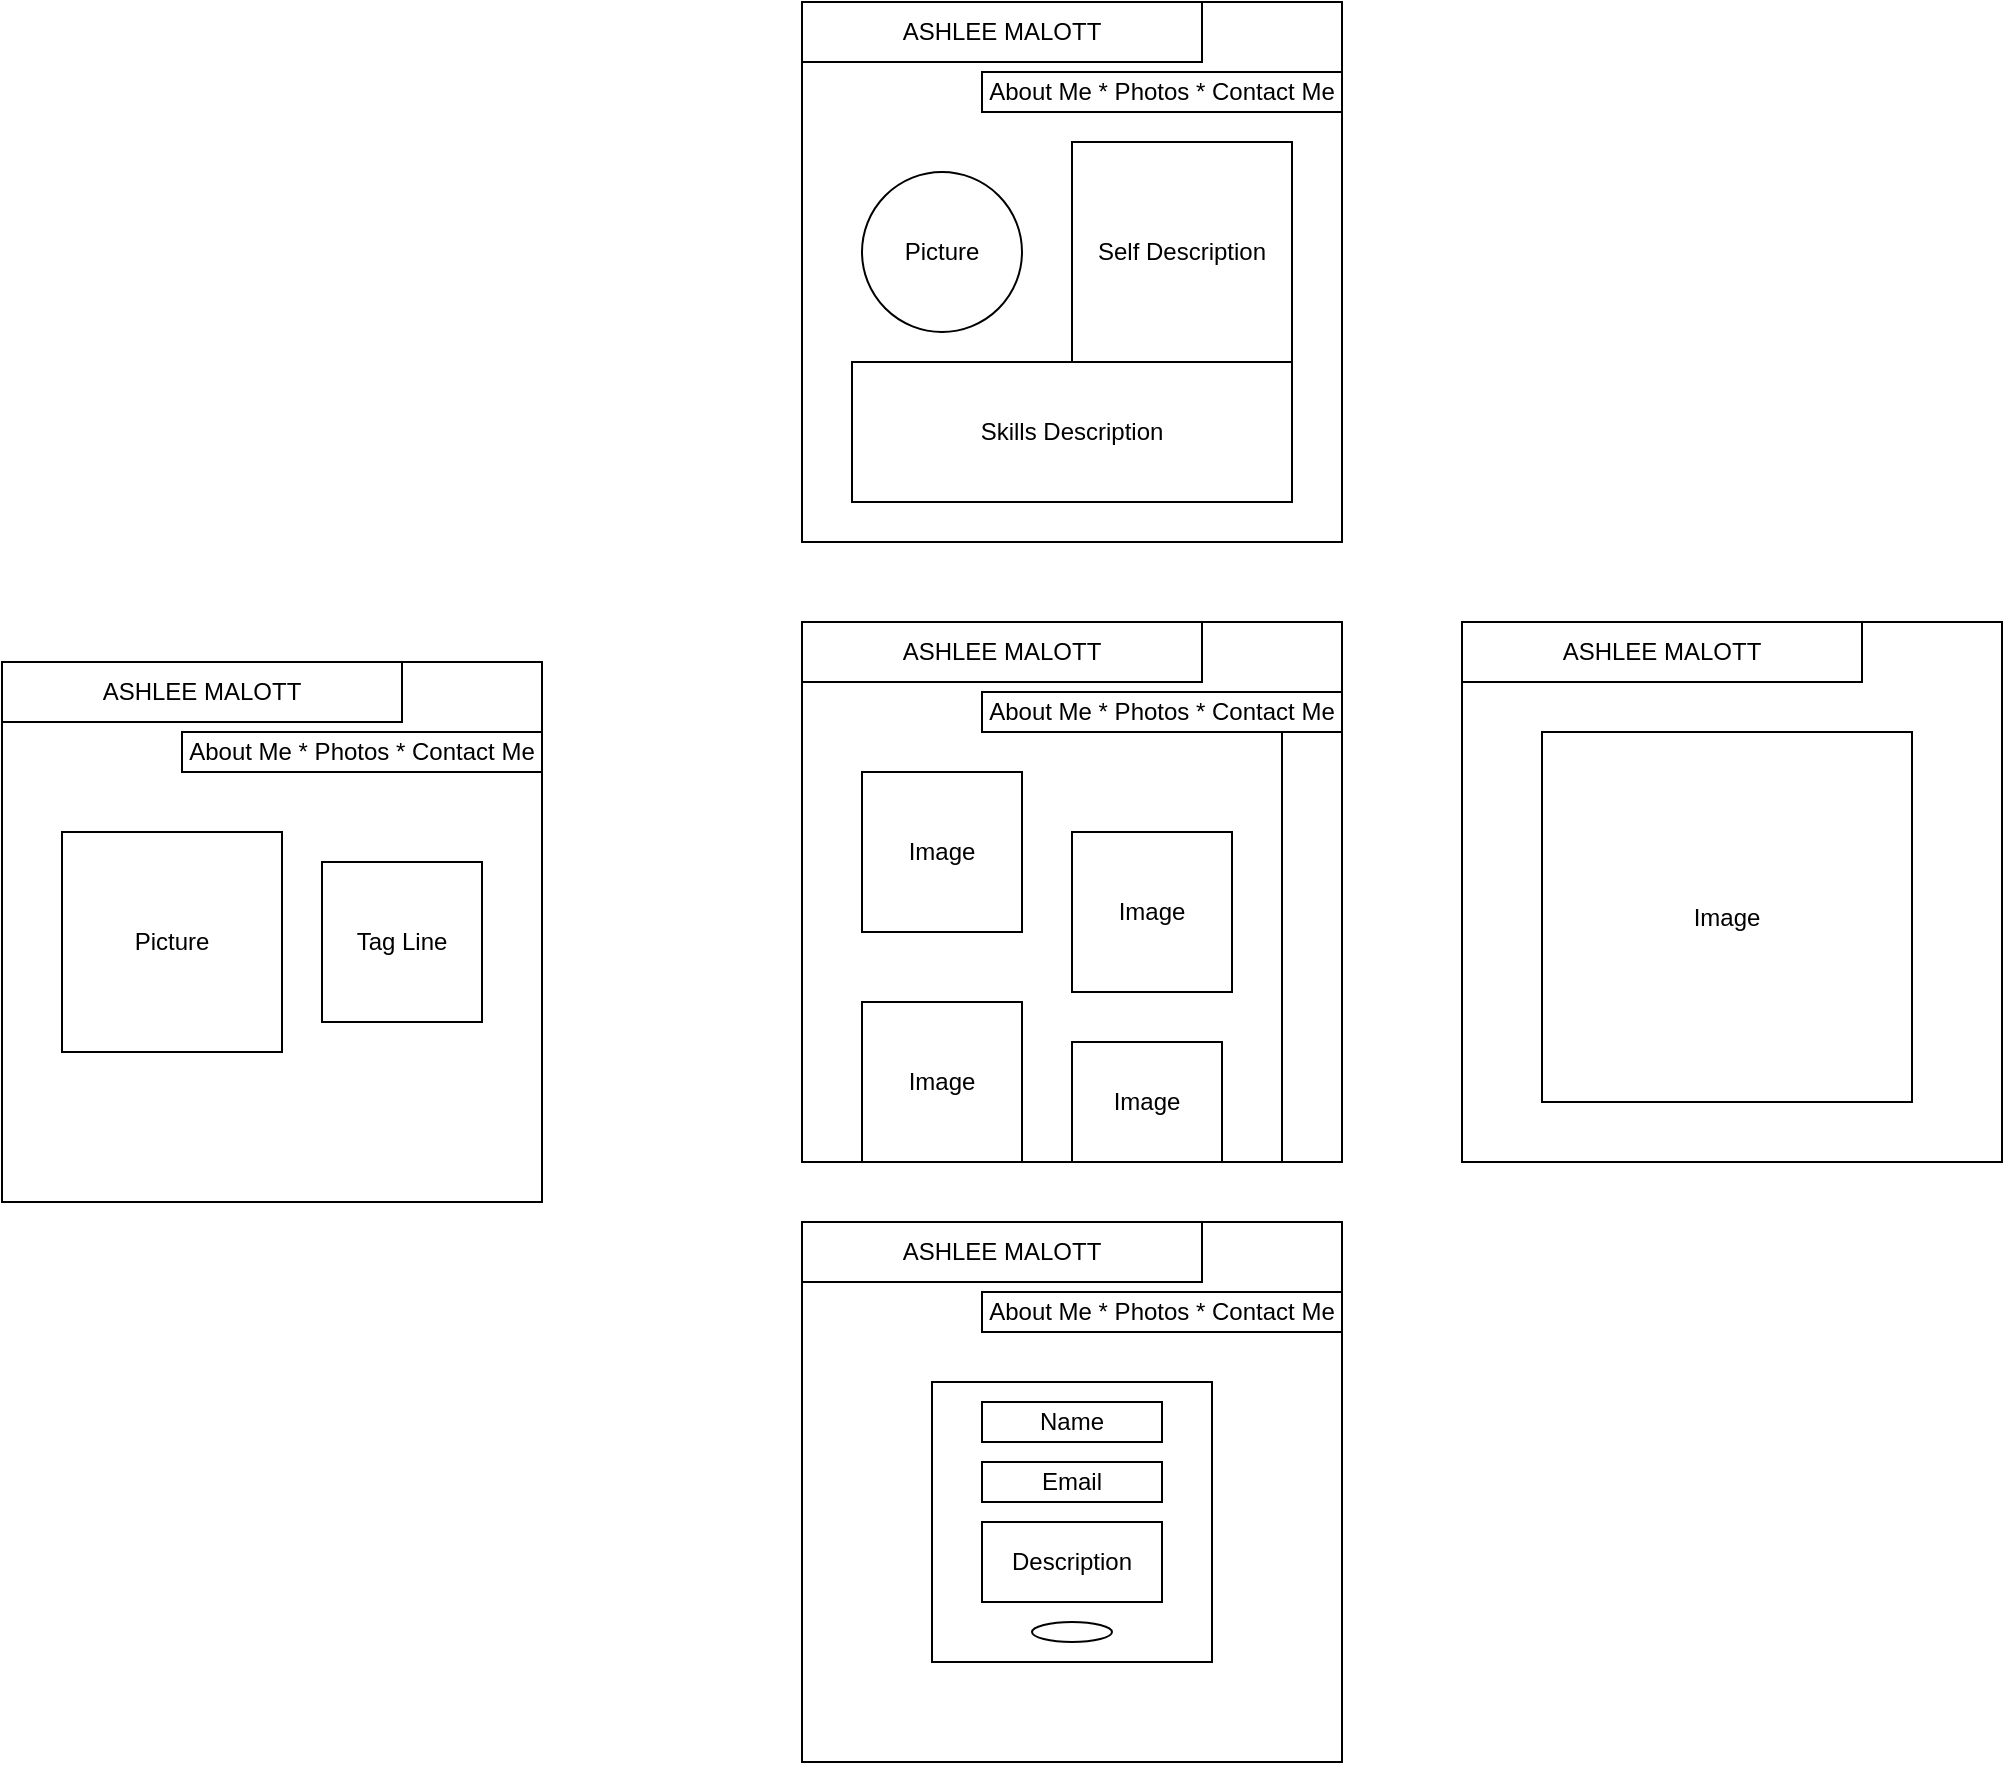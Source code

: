 <mxfile>
    <diagram id="wQF6aKym8i5nFiHGVKbn" name="Page-1">
        <mxGraphModel dx="922" dy="1600" grid="1" gridSize="10" guides="1" tooltips="1" connect="1" arrows="1" fold="1" page="1" pageScale="1" pageWidth="850" pageHeight="1100" math="0" shadow="0">
            <root>
                <mxCell id="0"/>
                <mxCell id="1" parent="0"/>
                <mxCell id="2" value="" style="whiteSpace=wrap;html=1;aspect=fixed;" vertex="1" parent="1">
                    <mxGeometry x="80" y="120" width="270" height="270" as="geometry"/>
                </mxCell>
                <mxCell id="3" value="ASHLEE MALOTT" style="rounded=0;whiteSpace=wrap;html=1;" vertex="1" parent="1">
                    <mxGeometry x="80" y="120" width="200" height="30" as="geometry"/>
                </mxCell>
                <mxCell id="6" value="Picture" style="whiteSpace=wrap;html=1;aspect=fixed;" vertex="1" parent="1">
                    <mxGeometry x="110" y="205" width="110" height="110" as="geometry"/>
                </mxCell>
                <mxCell id="9" value="About Me * Photos * Contact Me" style="rounded=0;whiteSpace=wrap;html=1;" vertex="1" parent="1">
                    <mxGeometry x="170" y="155" width="180" height="20" as="geometry"/>
                </mxCell>
                <mxCell id="21" value="Tag Line" style="whiteSpace=wrap;html=1;aspect=fixed;" vertex="1" parent="1">
                    <mxGeometry x="240" y="220" width="80" height="80" as="geometry"/>
                </mxCell>
                <mxCell id="22" value="" style="whiteSpace=wrap;html=1;aspect=fixed;" vertex="1" parent="1">
                    <mxGeometry x="480" y="400" width="270" height="270" as="geometry"/>
                </mxCell>
                <mxCell id="23" value="ASHLEE MALOTT" style="rounded=0;whiteSpace=wrap;html=1;" vertex="1" parent="1">
                    <mxGeometry x="480" y="400" width="200" height="30" as="geometry"/>
                </mxCell>
                <mxCell id="25" value="About Me * Photos * Contact Me" style="rounded=0;whiteSpace=wrap;html=1;" vertex="1" parent="1">
                    <mxGeometry x="570" y="435" width="180" height="20" as="geometry"/>
                </mxCell>
                <mxCell id="27" value="" style="whiteSpace=wrap;html=1;aspect=fixed;" vertex="1" parent="1">
                    <mxGeometry x="480" y="100" width="270" height="270" as="geometry"/>
                </mxCell>
                <mxCell id="28" value="ASHLEE MALOTT" style="rounded=0;whiteSpace=wrap;html=1;" vertex="1" parent="1">
                    <mxGeometry x="480" y="100" width="200" height="30" as="geometry"/>
                </mxCell>
                <mxCell id="30" value="About Me * Photos * Contact Me" style="rounded=0;whiteSpace=wrap;html=1;" vertex="1" parent="1">
                    <mxGeometry x="570" y="135" width="180" height="20" as="geometry"/>
                </mxCell>
                <mxCell id="32" value="" style="whiteSpace=wrap;html=1;aspect=fixed;" vertex="1" parent="1">
                    <mxGeometry x="480" y="-210" width="270" height="270" as="geometry"/>
                </mxCell>
                <mxCell id="33" value="ASHLEE MALOTT" style="rounded=0;whiteSpace=wrap;html=1;" vertex="1" parent="1">
                    <mxGeometry x="480" y="-210" width="200" height="30" as="geometry"/>
                </mxCell>
                <mxCell id="35" value="About Me * Photos * Contact Me" style="rounded=0;whiteSpace=wrap;html=1;" vertex="1" parent="1">
                    <mxGeometry x="570" y="-175" width="180" height="20" as="geometry"/>
                </mxCell>
                <mxCell id="36" value="Self Description" style="whiteSpace=wrap;html=1;aspect=fixed;" vertex="1" parent="1">
                    <mxGeometry x="615" y="-140" width="110" height="110" as="geometry"/>
                </mxCell>
                <mxCell id="37" value="" style="rounded=0;whiteSpace=wrap;html=1;direction=west;" vertex="1" parent="1">
                    <mxGeometry x="720" y="155" width="30" height="215" as="geometry"/>
                </mxCell>
                <mxCell id="39" value="Skills Description" style="rounded=0;whiteSpace=wrap;html=1;" vertex="1" parent="1">
                    <mxGeometry x="505" y="-30" width="220" height="70" as="geometry"/>
                </mxCell>
                <mxCell id="40" value="Picture" style="ellipse;whiteSpace=wrap;html=1;aspect=fixed;" vertex="1" parent="1">
                    <mxGeometry x="510" y="-125" width="80" height="80" as="geometry"/>
                </mxCell>
                <mxCell id="41" value="Image" style="whiteSpace=wrap;html=1;aspect=fixed;" vertex="1" parent="1">
                    <mxGeometry x="510" y="175" width="80" height="80" as="geometry"/>
                </mxCell>
                <mxCell id="42" value="Image" style="whiteSpace=wrap;html=1;aspect=fixed;" vertex="1" parent="1">
                    <mxGeometry x="615" y="205" width="80" height="80" as="geometry"/>
                </mxCell>
                <mxCell id="43" value="Image" style="whiteSpace=wrap;html=1;aspect=fixed;" vertex="1" parent="1">
                    <mxGeometry x="510" y="290" width="80" height="80" as="geometry"/>
                </mxCell>
                <mxCell id="44" value="Image" style="rounded=0;whiteSpace=wrap;html=1;" vertex="1" parent="1">
                    <mxGeometry x="615" y="310" width="75" height="60" as="geometry"/>
                </mxCell>
                <mxCell id="46" value="" style="whiteSpace=wrap;html=1;aspect=fixed;" vertex="1" parent="1">
                    <mxGeometry x="810" y="100" width="270" height="270" as="geometry"/>
                </mxCell>
                <mxCell id="47" value="ASHLEE MALOTT" style="rounded=0;whiteSpace=wrap;html=1;" vertex="1" parent="1">
                    <mxGeometry x="810" y="100" width="200" height="30" as="geometry"/>
                </mxCell>
                <mxCell id="54" value="Image" style="whiteSpace=wrap;html=1;aspect=fixed;" vertex="1" parent="1">
                    <mxGeometry x="850" y="155" width="185" height="185" as="geometry"/>
                </mxCell>
                <mxCell id="55" value="" style="whiteSpace=wrap;html=1;aspect=fixed;" vertex="1" parent="1">
                    <mxGeometry x="545" y="480" width="140" height="140" as="geometry"/>
                </mxCell>
                <mxCell id="56" value="Name" style="rounded=0;whiteSpace=wrap;html=1;" vertex="1" parent="1">
                    <mxGeometry x="570" y="490" width="90" height="20" as="geometry"/>
                </mxCell>
                <mxCell id="57" value="Email" style="rounded=0;whiteSpace=wrap;html=1;" vertex="1" parent="1">
                    <mxGeometry x="570" y="520" width="90" height="20" as="geometry"/>
                </mxCell>
                <mxCell id="58" value="Description" style="rounded=0;whiteSpace=wrap;html=1;" vertex="1" parent="1">
                    <mxGeometry x="570" y="550" width="90" height="40" as="geometry"/>
                </mxCell>
                <mxCell id="59" value="" style="ellipse;whiteSpace=wrap;html=1;" vertex="1" parent="1">
                    <mxGeometry x="595" y="600" width="40" height="10" as="geometry"/>
                </mxCell>
            </root>
        </mxGraphModel>
    </diagram>
</mxfile>